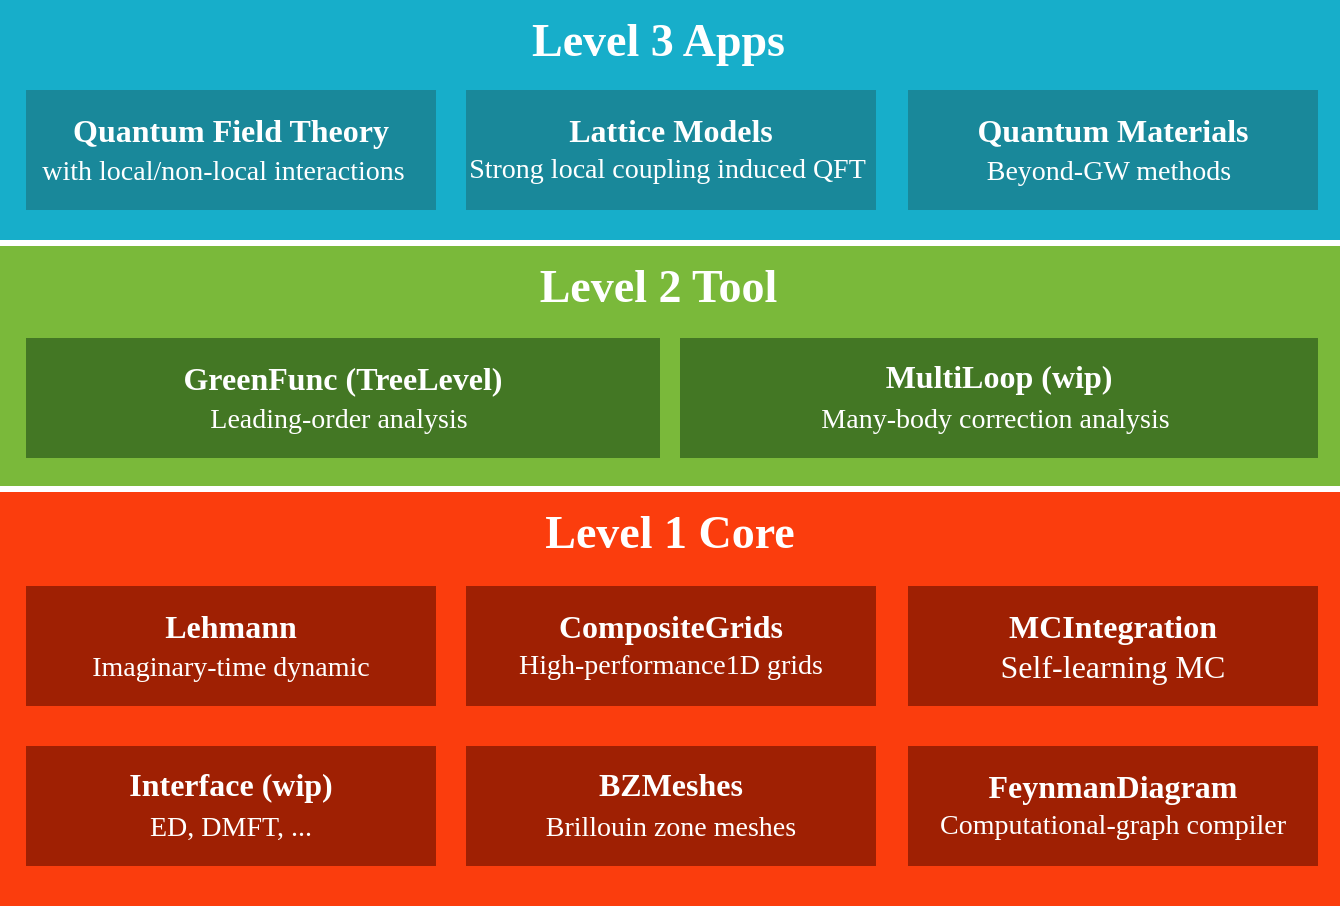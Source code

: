 <mxfile version="17.4.5" type="device"><diagram id="prtHgNgQTEPvFCAcTncT" name="Page-1"><mxGraphModel dx="1245" dy="808" grid="1" gridSize="10" guides="1" tooltips="1" connect="1" arrows="1" fold="1" page="1" pageScale="1" pageWidth="827" pageHeight="1169" math="0" shadow="0"><root><mxCell id="0"/><mxCell id="1" parent="0"/><mxCell id="7dQdQFdDN6uv1znbhr-i-6" value="&lt;b&gt;&lt;font style=&quot;font-size: 23px&quot; color=&quot;#ffffff&quot;&gt;Level 1 Core&lt;/font&gt;&lt;/b&gt;" style="rounded=0;whiteSpace=wrap;html=1;verticalAlign=top;fontColor=#7EA6E0;fillColor=#FB3D0D;strokeColor=none;fontFamily=Garamond;" parent="1" vertex="1"><mxGeometry x="70" y="393" width="670" height="207" as="geometry"/></mxCell><mxCell id="7dQdQFdDN6uv1znbhr-i-1" value="&lt;font style=&quot;font-size: 16px&quot;&gt;&lt;b&gt;MCIntegration&lt;/b&gt;&lt;br&gt;Self-learning MC&lt;br&gt;&lt;/font&gt;" style="rounded=0;whiteSpace=wrap;html=1;fillColor=#9F2003;strokeColor=none;fontColor=#FFFFFF;fontFamily=Garamond;" parent="1" vertex="1"><mxGeometry x="524" y="440" width="205" height="60" as="geometry"/></mxCell><mxCell id="7dQdQFdDN6uv1znbhr-i-2" value="&lt;p style=&quot;line-height: 150%&quot;&gt;&lt;b&gt;&lt;font style=&quot;font-size: 16px&quot;&gt;Lehmann&lt;br&gt;&lt;/font&gt;&lt;/b&gt;&lt;span style=&quot;font-size: 14px&quot;&gt;Imaginary-time dynamic&lt;/span&gt;&lt;b&gt;&lt;font style=&quot;font-size: 16px&quot;&gt;&lt;br&gt;&lt;/font&gt;&lt;/b&gt;&lt;/p&gt;" style="rounded=0;whiteSpace=wrap;html=1;fillColor=#9F2003;strokeColor=none;fontColor=#FFFFFF;fontFamily=Garamond;" parent="1" vertex="1"><mxGeometry x="83" y="440" width="205" height="60" as="geometry"/></mxCell><mxCell id="7dQdQFdDN6uv1znbhr-i-3" value="&lt;font style=&quot;line-height: 150%&quot;&gt;&lt;b style=&quot;font-size: 16px&quot;&gt;CompositeGrids&lt;/b&gt;&lt;br&gt;&lt;font style=&quot;font-size: 14px&quot;&gt;High-performance1D grids&lt;/font&gt;&lt;br&gt;&lt;/font&gt;" style="rounded=0;whiteSpace=wrap;html=1;fillColor=#9F2003;strokeColor=none;fontColor=#FFFFFF;fontFamily=Garamond;" parent="1" vertex="1"><mxGeometry x="303" y="440" width="205" height="60" as="geometry"/></mxCell><mxCell id="7dQdQFdDN6uv1znbhr-i-15" value="&lt;font style=&quot;line-height: 150%&quot;&gt;&lt;b style=&quot;font-size: 16px&quot;&gt;FeynmanDiagram&lt;/b&gt;&lt;br&gt;&lt;span style=&quot;font-size: 14px&quot;&gt;Computational-graph compiler&lt;/span&gt;&lt;br&gt;&lt;/font&gt;" style="rounded=0;whiteSpace=wrap;html=1;fillColor=#9F2003;strokeColor=none;fontColor=#FFFFFF;fontFamily=Garamond;" parent="1" vertex="1"><mxGeometry x="524" y="520" width="205" height="60" as="geometry"/></mxCell><mxCell id="7dQdQFdDN6uv1znbhr-i-16" value="&lt;p style=&quot;line-height: 160%&quot;&gt;&lt;b style=&quot;font-size: 16px&quot;&gt;BZMeshes&lt;/b&gt;&lt;br&gt;&lt;span style=&quot;font-size: 14px&quot;&gt;Brillouin zone meshes&lt;/span&gt;&lt;/p&gt;" style="rounded=0;whiteSpace=wrap;html=1;fillColor=#9F2003;strokeColor=none;fontColor=#FFFFFF;fontFamily=Garamond;" parent="1" vertex="1"><mxGeometry x="303" y="520" width="205" height="60" as="geometry"/></mxCell><mxCell id="7dQdQFdDN6uv1znbhr-i-18" value="&lt;b&gt;&lt;font style=&quot;font-size: 23px&quot; color=&quot;#ffffff&quot;&gt;Level 2 Tool&amp;nbsp;&amp;nbsp;&lt;/font&gt;&lt;/b&gt;" style="rounded=0;whiteSpace=wrap;html=1;verticalAlign=top;fontColor=#7EA6E0;fillColor=#7AB93A;strokeColor=none;fontFamily=Garamond;" parent="1" vertex="1"><mxGeometry x="70" y="270" width="670" height="120" as="geometry"/></mxCell><mxCell id="7dQdQFdDN6uv1znbhr-i-20" value="&lt;font style=&quot;line-height: 150%&quot;&gt;&lt;span style=&quot;font-size: 16px&quot;&gt;&lt;b&gt;GreenFunc (TreeLevel)&lt;/b&gt;&lt;/span&gt;&lt;br&gt;&lt;span style=&quot;font-size: 14px&quot;&gt;Leading-order analysis&lt;/span&gt;&lt;b style=&quot;font-size: 16px&quot;&gt;&amp;nbsp;&lt;/b&gt;&lt;br&gt;&lt;/font&gt;" style="rounded=0;whiteSpace=wrap;html=1;fillColor=#437724;strokeColor=none;fontColor=#FFFFFF;fontFamily=Garamond;" parent="1" vertex="1"><mxGeometry x="83" y="316" width="317" height="60" as="geometry"/></mxCell><mxCell id="7dQdQFdDN6uv1znbhr-i-4" value="&lt;span style=&quot;font-size: 16px&quot;&gt;&lt;b&gt;MultiLoop (wip)&lt;br&gt;&lt;/b&gt;&lt;/span&gt;&lt;span style=&quot;font-size: 14px ; line-height: 150%&quot;&gt;Many-body correction analysis&amp;nbsp;&lt;/span&gt;" style="rounded=0;whiteSpace=wrap;html=1;fillColor=#437724;strokeColor=none;fontColor=#FFFFFF;fontFamily=Garamond;" parent="1" vertex="1"><mxGeometry x="410" y="316" width="319" height="60" as="geometry"/></mxCell><mxCell id="j4wI06ejK3HSr7xPHHlf-14" value="&lt;b&gt;&lt;font style=&quot;font-size: 23px&quot; color=&quot;#ffffff&quot;&gt;Level 3 Apps&amp;nbsp;&amp;nbsp;&lt;/font&gt;&lt;/b&gt;" style="rounded=0;whiteSpace=wrap;html=1;verticalAlign=top;fontColor=#7EA6E0;fillColor=#17AECA;strokeColor=none;fontFamily=Garamond;" parent="1" vertex="1"><mxGeometry x="70" y="147" width="670" height="120" as="geometry"/></mxCell><mxCell id="j4wI06ejK3HSr7xPHHlf-15" value="&lt;font style=&quot;line-height: 150%&quot;&gt;&lt;span style=&quot;font-size: 16px&quot;&gt;&lt;b&gt;Quantum Field Theory&lt;/b&gt;&lt;/span&gt;&lt;br&gt;&lt;span style=&quot;font-size: 14px&quot;&gt;with local/non-local interactions&amp;nbsp;&lt;/span&gt;&lt;b style=&quot;font-size: 16px&quot;&gt;&amp;nbsp;&lt;/b&gt;&lt;br&gt;&lt;/font&gt;" style="rounded=0;whiteSpace=wrap;html=1;fillColor=#19889A;strokeColor=none;fontColor=#FFFFFF;fontFamily=Garamond;" parent="1" vertex="1"><mxGeometry x="83" y="192" width="205" height="60" as="geometry"/></mxCell><mxCell id="j4wI06ejK3HSr7xPHHlf-16" value="&lt;font style=&quot;line-height: 150%&quot;&gt;&lt;span style=&quot;font-size: 16px&quot;&gt;&lt;b&gt;Lattice Models&lt;br&gt;&lt;/b&gt;&lt;/span&gt;&lt;span style=&quot;font-size: 14px&quot;&gt;Strong local coupling induced QFT&amp;nbsp;&lt;/span&gt;&lt;br&gt;&lt;/font&gt;" style="rounded=0;whiteSpace=wrap;html=1;fillColor=#19889A;strokeColor=none;fontColor=#FFFFFF;fontFamily=Garamond;" parent="1" vertex="1"><mxGeometry x="303" y="192" width="205" height="60" as="geometry"/></mxCell><mxCell id="j4wI06ejK3HSr7xPHHlf-17" value="&lt;font style=&quot;line-height: 150%&quot;&gt;&lt;b style=&quot;font-size: 16px&quot;&gt;Quantum Materials&lt;/b&gt;&lt;br&gt;&lt;span style=&quot;font-size: 14px&quot;&gt;Beyond-GW methods&lt;/span&gt;&lt;b style=&quot;font-size: 16px&quot;&gt;&amp;nbsp;&lt;/b&gt;&lt;br&gt;&lt;/font&gt;" style="rounded=0;whiteSpace=wrap;html=1;fillColor=#19889A;strokeColor=none;fontColor=#FFFFFF;fontFamily=Garamond;" parent="1" vertex="1"><mxGeometry x="524" y="192" width="205" height="60" as="geometry"/></mxCell><mxCell id="j4wI06ejK3HSr7xPHHlf-18" value="&lt;p style=&quot;line-height: 160%&quot;&gt;&lt;span style=&quot;font-size: 16px&quot;&gt;&lt;b&gt;Interface (wip)&lt;/b&gt;&lt;/span&gt;&lt;br&gt;&lt;span style=&quot;font-size: 14px&quot;&gt;ED, DMFT, ...&lt;/span&gt;&lt;/p&gt;" style="rounded=0;whiteSpace=wrap;html=1;fillColor=#9F2003;strokeColor=none;fontColor=#FFFFFF;fontFamily=Garamond;" parent="1" vertex="1"><mxGeometry x="83" y="520" width="205" height="60" as="geometry"/></mxCell></root></mxGraphModel></diagram></mxfile>